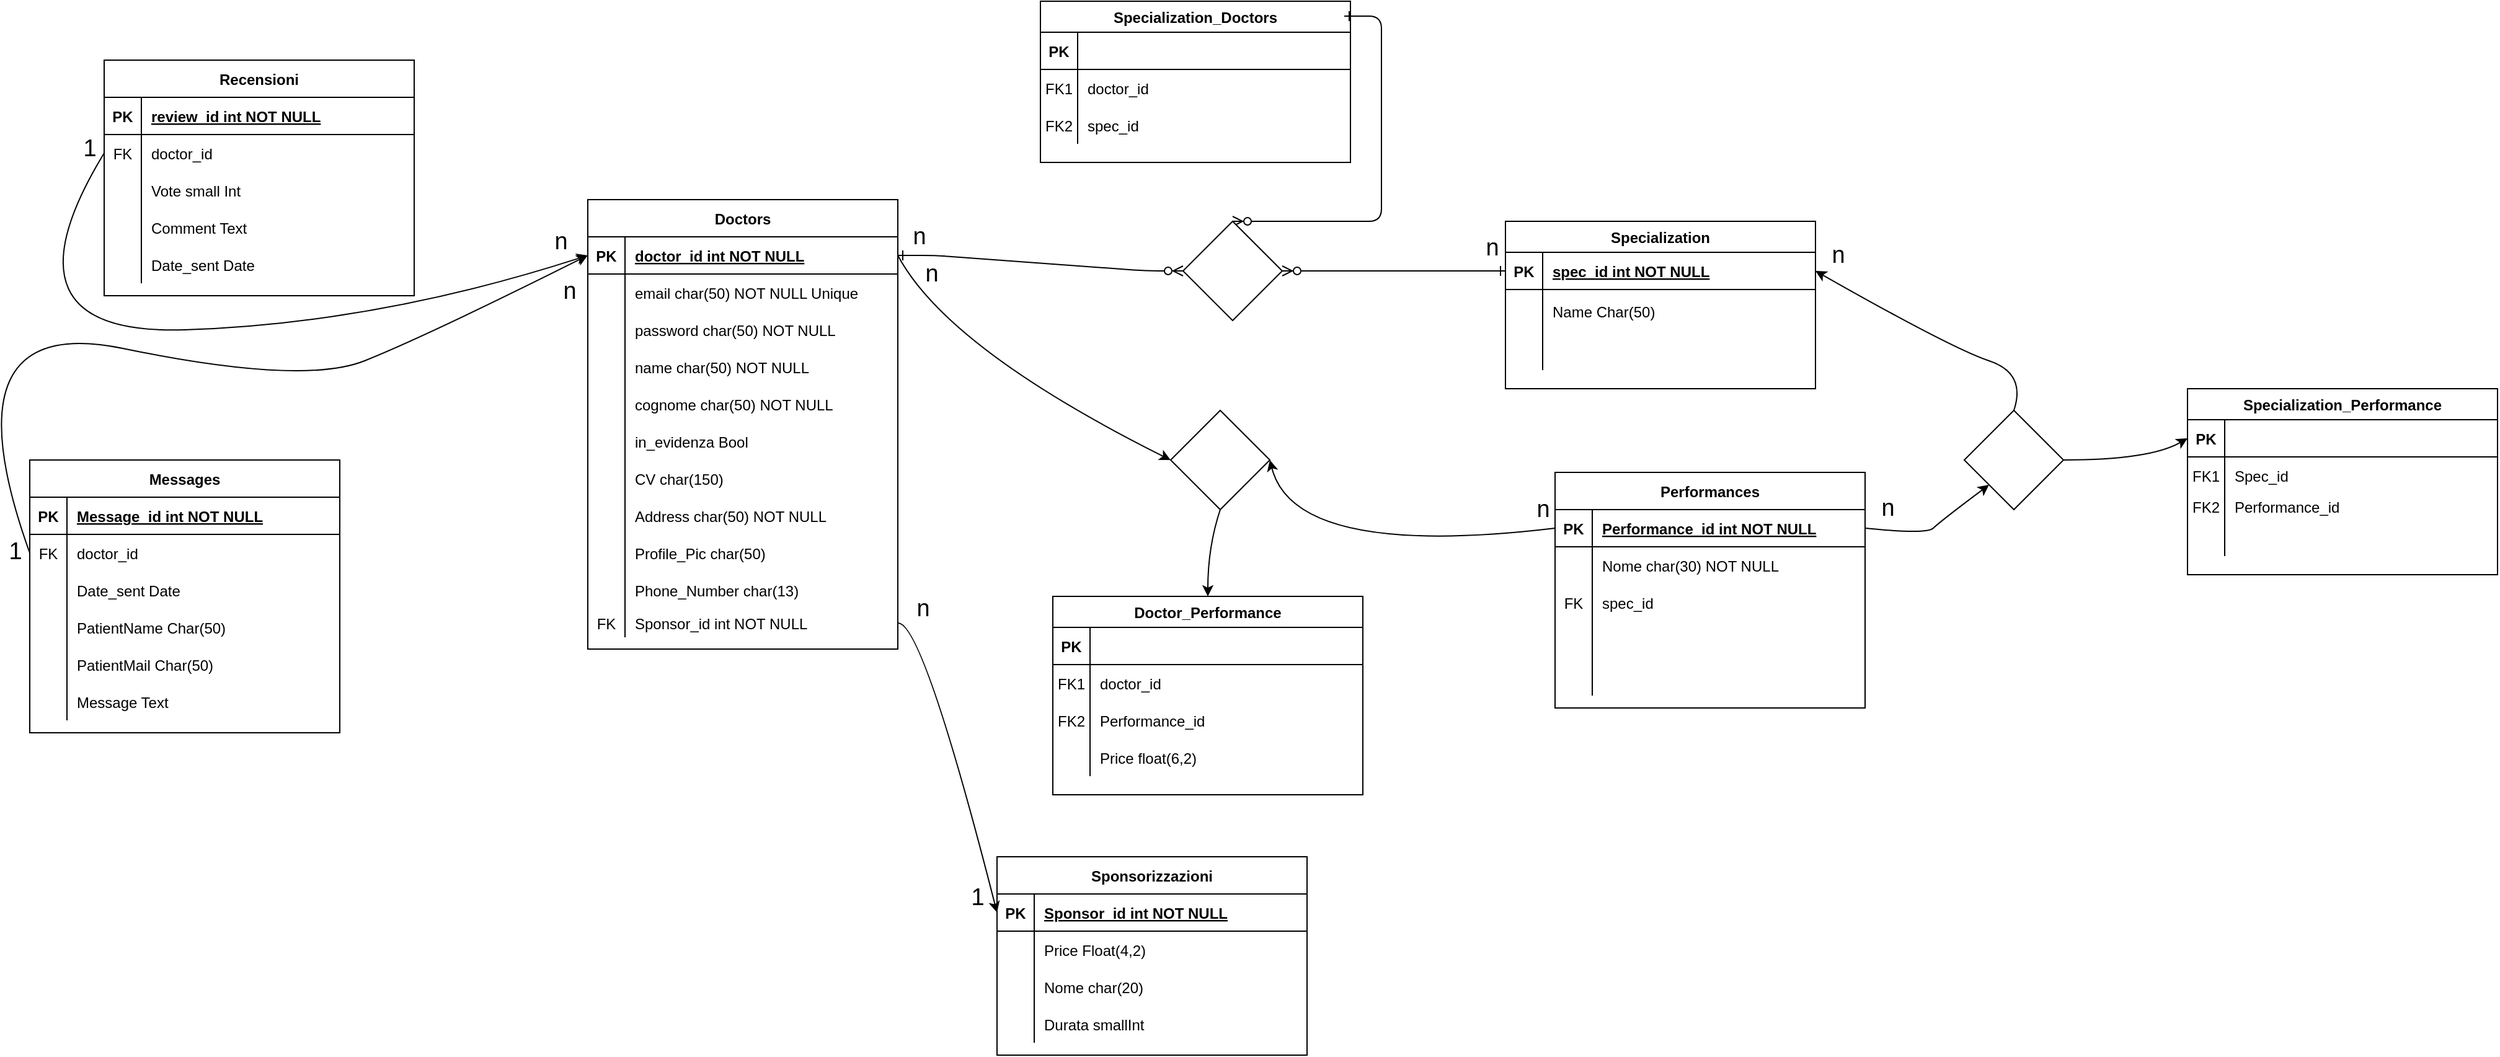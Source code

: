 <mxfile version="24.2.5" type="github">
  <diagram id="R2lEEEUBdFMjLlhIrx00" name="Page-1">
    <mxGraphModel dx="2097" dy="642" grid="1" gridSize="10" guides="1" tooltips="1" connect="1" arrows="1" fold="1" page="1" pageScale="1" pageWidth="850" pageHeight="1100" math="0" shadow="0" extFonts="Permanent Marker^https://fonts.googleapis.com/css?family=Permanent+Marker">
      <root>
        <mxCell id="0" />
        <mxCell id="1" parent="0" />
        <mxCell id="C-vyLk0tnHw3VtMMgP7b-1" value="" style="edgeStyle=entityRelationEdgeStyle;endArrow=ERzeroToMany;startArrow=ERone;endFill=1;startFill=0;entryX=0;entryY=0.5;entryDx=0;entryDy=0;" parent="1" source="C-vyLk0tnHw3VtMMgP7b-24" target="udGTzRTCAdAeL52qbq_p-19" edge="1">
          <mxGeometry width="100" height="100" relative="1" as="geometry">
            <mxPoint x="340" y="720" as="sourcePoint" />
            <mxPoint x="440" y="620" as="targetPoint" />
          </mxGeometry>
        </mxCell>
        <mxCell id="udGTzRTCAdAeL52qbq_p-124" value="n" style="edgeLabel;html=1;align=center;verticalAlign=middle;resizable=0;points=[];fontSize=19;" parent="C-vyLk0tnHw3VtMMgP7b-1" vertex="1" connectable="0">
          <mxGeometry x="-0.855" y="8" relative="1" as="geometry">
            <mxPoint y="-7" as="offset" />
          </mxGeometry>
        </mxCell>
        <mxCell id="C-vyLk0tnHw3VtMMgP7b-2" value="Specialization" style="shape=table;startSize=25;container=1;collapsible=1;childLayout=tableLayout;fixedRows=1;rowLines=0;fontStyle=1;align=center;resizeLast=1;" parent="1" vertex="1">
          <mxGeometry x="800" y="217.5" width="250" height="135" as="geometry" />
        </mxCell>
        <mxCell id="C-vyLk0tnHw3VtMMgP7b-3" value="" style="shape=partialRectangle;collapsible=0;dropTarget=0;pointerEvents=0;fillColor=none;points=[[0,0.5],[1,0.5]];portConstraint=eastwest;top=0;left=0;right=0;bottom=1;" parent="C-vyLk0tnHw3VtMMgP7b-2" vertex="1">
          <mxGeometry y="25" width="250" height="30" as="geometry" />
        </mxCell>
        <mxCell id="C-vyLk0tnHw3VtMMgP7b-4" value="PK" style="shape=partialRectangle;overflow=hidden;connectable=0;fillColor=none;top=0;left=0;bottom=0;right=0;fontStyle=1;" parent="C-vyLk0tnHw3VtMMgP7b-3" vertex="1">
          <mxGeometry width="30" height="30" as="geometry">
            <mxRectangle width="30" height="30" as="alternateBounds" />
          </mxGeometry>
        </mxCell>
        <mxCell id="C-vyLk0tnHw3VtMMgP7b-5" value="spec_id int NOT NULL " style="shape=partialRectangle;overflow=hidden;connectable=0;fillColor=none;top=0;left=0;bottom=0;right=0;align=left;spacingLeft=6;fontStyle=5;" parent="C-vyLk0tnHw3VtMMgP7b-3" vertex="1">
          <mxGeometry x="30" width="220" height="30" as="geometry">
            <mxRectangle width="220" height="30" as="alternateBounds" />
          </mxGeometry>
        </mxCell>
        <mxCell id="C-vyLk0tnHw3VtMMgP7b-6" value="" style="shape=partialRectangle;collapsible=0;dropTarget=0;pointerEvents=0;fillColor=none;points=[[0,0.5],[1,0.5]];portConstraint=eastwest;top=0;left=0;right=0;bottom=0;" parent="C-vyLk0tnHw3VtMMgP7b-2" vertex="1">
          <mxGeometry y="55" width="250" height="35" as="geometry" />
        </mxCell>
        <mxCell id="C-vyLk0tnHw3VtMMgP7b-7" value="" style="shape=partialRectangle;overflow=hidden;connectable=0;fillColor=none;top=0;left=0;bottom=0;right=0;" parent="C-vyLk0tnHw3VtMMgP7b-6" vertex="1">
          <mxGeometry width="30" height="35" as="geometry">
            <mxRectangle width="30" height="35" as="alternateBounds" />
          </mxGeometry>
        </mxCell>
        <mxCell id="C-vyLk0tnHw3VtMMgP7b-8" value="Name Char(50)" style="shape=partialRectangle;overflow=hidden;connectable=0;fillColor=none;top=0;left=0;bottom=0;right=0;align=left;spacingLeft=6;" parent="C-vyLk0tnHw3VtMMgP7b-6" vertex="1">
          <mxGeometry x="30" width="220" height="35" as="geometry">
            <mxRectangle width="220" height="35" as="alternateBounds" />
          </mxGeometry>
        </mxCell>
        <mxCell id="C-vyLk0tnHw3VtMMgP7b-9" value="" style="shape=partialRectangle;collapsible=0;dropTarget=0;pointerEvents=0;fillColor=none;points=[[0,0.5],[1,0.5]];portConstraint=eastwest;top=0;left=0;right=0;bottom=0;" parent="C-vyLk0tnHw3VtMMgP7b-2" vertex="1">
          <mxGeometry y="90" width="250" height="30" as="geometry" />
        </mxCell>
        <mxCell id="C-vyLk0tnHw3VtMMgP7b-10" value="" style="shape=partialRectangle;overflow=hidden;connectable=0;fillColor=none;top=0;left=0;bottom=0;right=0;" parent="C-vyLk0tnHw3VtMMgP7b-9" vertex="1">
          <mxGeometry width="30" height="30" as="geometry">
            <mxRectangle width="30" height="30" as="alternateBounds" />
          </mxGeometry>
        </mxCell>
        <mxCell id="C-vyLk0tnHw3VtMMgP7b-11" value="" style="shape=partialRectangle;overflow=hidden;connectable=0;fillColor=none;top=0;left=0;bottom=0;right=0;align=left;spacingLeft=6;" parent="C-vyLk0tnHw3VtMMgP7b-9" vertex="1">
          <mxGeometry x="30" width="220" height="30" as="geometry">
            <mxRectangle width="220" height="30" as="alternateBounds" />
          </mxGeometry>
        </mxCell>
        <mxCell id="C-vyLk0tnHw3VtMMgP7b-23" value="Doctors" style="shape=table;startSize=30;container=1;collapsible=1;childLayout=tableLayout;fixedRows=1;rowLines=0;fontStyle=1;align=center;resizeLast=1;" parent="1" vertex="1">
          <mxGeometry x="60" y="200" width="250" height="362.5" as="geometry" />
        </mxCell>
        <mxCell id="C-vyLk0tnHw3VtMMgP7b-24" value="" style="shape=partialRectangle;collapsible=0;dropTarget=0;pointerEvents=0;fillColor=none;points=[[0,0.5],[1,0.5]];portConstraint=eastwest;top=0;left=0;right=0;bottom=1;" parent="C-vyLk0tnHw3VtMMgP7b-23" vertex="1">
          <mxGeometry y="30" width="250" height="30" as="geometry" />
        </mxCell>
        <mxCell id="C-vyLk0tnHw3VtMMgP7b-25" value="PK" style="shape=partialRectangle;overflow=hidden;connectable=0;fillColor=none;top=0;left=0;bottom=0;right=0;fontStyle=1;" parent="C-vyLk0tnHw3VtMMgP7b-24" vertex="1">
          <mxGeometry width="30" height="30" as="geometry">
            <mxRectangle width="30" height="30" as="alternateBounds" />
          </mxGeometry>
        </mxCell>
        <mxCell id="C-vyLk0tnHw3VtMMgP7b-26" value="doctor_id int NOT NULL " style="shape=partialRectangle;overflow=hidden;connectable=0;fillColor=none;top=0;left=0;bottom=0;right=0;align=left;spacingLeft=6;fontStyle=5;" parent="C-vyLk0tnHw3VtMMgP7b-24" vertex="1">
          <mxGeometry x="30" width="220" height="30" as="geometry">
            <mxRectangle width="220" height="30" as="alternateBounds" />
          </mxGeometry>
        </mxCell>
        <mxCell id="C-vyLk0tnHw3VtMMgP7b-27" value="" style="shape=partialRectangle;collapsible=0;dropTarget=0;pointerEvents=0;fillColor=none;points=[[0,0.5],[1,0.5]];portConstraint=eastwest;top=0;left=0;right=0;bottom=0;" parent="C-vyLk0tnHw3VtMMgP7b-23" vertex="1">
          <mxGeometry y="60" width="250" height="30" as="geometry" />
        </mxCell>
        <mxCell id="C-vyLk0tnHw3VtMMgP7b-28" value="" style="shape=partialRectangle;overflow=hidden;connectable=0;fillColor=none;top=0;left=0;bottom=0;right=0;" parent="C-vyLk0tnHw3VtMMgP7b-27" vertex="1">
          <mxGeometry width="30" height="30" as="geometry">
            <mxRectangle width="30" height="30" as="alternateBounds" />
          </mxGeometry>
        </mxCell>
        <mxCell id="C-vyLk0tnHw3VtMMgP7b-29" value="email char(50) NOT NULL Unique" style="shape=partialRectangle;overflow=hidden;connectable=0;fillColor=none;top=0;left=0;bottom=0;right=0;align=left;spacingLeft=6;" parent="C-vyLk0tnHw3VtMMgP7b-27" vertex="1">
          <mxGeometry x="30" width="220" height="30" as="geometry">
            <mxRectangle width="220" height="30" as="alternateBounds" />
          </mxGeometry>
        </mxCell>
        <mxCell id="udGTzRTCAdAeL52qbq_p-74" value="" style="shape=partialRectangle;collapsible=0;dropTarget=0;pointerEvents=0;fillColor=none;points=[[0,0.5],[1,0.5]];portConstraint=eastwest;top=0;left=0;right=0;bottom=0;" parent="C-vyLk0tnHw3VtMMgP7b-23" vertex="1">
          <mxGeometry y="90" width="250" height="30" as="geometry" />
        </mxCell>
        <mxCell id="udGTzRTCAdAeL52qbq_p-75" value="" style="shape=partialRectangle;overflow=hidden;connectable=0;fillColor=none;top=0;left=0;bottom=0;right=0;" parent="udGTzRTCAdAeL52qbq_p-74" vertex="1">
          <mxGeometry width="30" height="30" as="geometry">
            <mxRectangle width="30" height="30" as="alternateBounds" />
          </mxGeometry>
        </mxCell>
        <mxCell id="udGTzRTCAdAeL52qbq_p-76" value="password char(50) NOT NULL" style="shape=partialRectangle;overflow=hidden;connectable=0;fillColor=none;top=0;left=0;bottom=0;right=0;align=left;spacingLeft=6;" parent="udGTzRTCAdAeL52qbq_p-74" vertex="1">
          <mxGeometry x="30" width="220" height="30" as="geometry">
            <mxRectangle width="220" height="30" as="alternateBounds" />
          </mxGeometry>
        </mxCell>
        <mxCell id="udGTzRTCAdAeL52qbq_p-71" value="" style="shape=partialRectangle;collapsible=0;dropTarget=0;pointerEvents=0;fillColor=none;points=[[0,0.5],[1,0.5]];portConstraint=eastwest;top=0;left=0;right=0;bottom=0;" parent="C-vyLk0tnHw3VtMMgP7b-23" vertex="1">
          <mxGeometry y="120" width="250" height="30" as="geometry" />
        </mxCell>
        <mxCell id="udGTzRTCAdAeL52qbq_p-72" value="" style="shape=partialRectangle;overflow=hidden;connectable=0;fillColor=none;top=0;left=0;bottom=0;right=0;" parent="udGTzRTCAdAeL52qbq_p-71" vertex="1">
          <mxGeometry width="30" height="30" as="geometry">
            <mxRectangle width="30" height="30" as="alternateBounds" />
          </mxGeometry>
        </mxCell>
        <mxCell id="udGTzRTCAdAeL52qbq_p-73" value="name char(50) NOT NULL" style="shape=partialRectangle;overflow=hidden;connectable=0;fillColor=none;top=0;left=0;bottom=0;right=0;align=left;spacingLeft=6;" parent="udGTzRTCAdAeL52qbq_p-71" vertex="1">
          <mxGeometry x="30" width="220" height="30" as="geometry">
            <mxRectangle width="220" height="30" as="alternateBounds" />
          </mxGeometry>
        </mxCell>
        <mxCell id="udGTzRTCAdAeL52qbq_p-77" value="" style="shape=partialRectangle;collapsible=0;dropTarget=0;pointerEvents=0;fillColor=none;points=[[0,0.5],[1,0.5]];portConstraint=eastwest;top=0;left=0;right=0;bottom=0;" parent="C-vyLk0tnHw3VtMMgP7b-23" vertex="1">
          <mxGeometry y="150" width="250" height="30" as="geometry" />
        </mxCell>
        <mxCell id="udGTzRTCAdAeL52qbq_p-78" value="" style="shape=partialRectangle;overflow=hidden;connectable=0;fillColor=none;top=0;left=0;bottom=0;right=0;" parent="udGTzRTCAdAeL52qbq_p-77" vertex="1">
          <mxGeometry width="30" height="30" as="geometry">
            <mxRectangle width="30" height="30" as="alternateBounds" />
          </mxGeometry>
        </mxCell>
        <mxCell id="udGTzRTCAdAeL52qbq_p-79" value="cognome char(50) NOT NULL" style="shape=partialRectangle;overflow=hidden;connectable=0;fillColor=none;top=0;left=0;bottom=0;right=0;align=left;spacingLeft=6;" parent="udGTzRTCAdAeL52qbq_p-77" vertex="1">
          <mxGeometry x="30" width="220" height="30" as="geometry">
            <mxRectangle width="220" height="30" as="alternateBounds" />
          </mxGeometry>
        </mxCell>
        <mxCell id="udGTzRTCAdAeL52qbq_p-22" value="" style="shape=partialRectangle;collapsible=0;dropTarget=0;pointerEvents=0;fillColor=none;points=[[0,0.5],[1,0.5]];portConstraint=eastwest;top=0;left=0;right=0;bottom=0;" parent="C-vyLk0tnHw3VtMMgP7b-23" vertex="1">
          <mxGeometry y="180" width="250" height="30" as="geometry" />
        </mxCell>
        <mxCell id="udGTzRTCAdAeL52qbq_p-23" value="" style="shape=partialRectangle;overflow=hidden;connectable=0;fillColor=none;top=0;left=0;bottom=0;right=0;" parent="udGTzRTCAdAeL52qbq_p-22" vertex="1">
          <mxGeometry width="30" height="30" as="geometry">
            <mxRectangle width="30" height="30" as="alternateBounds" />
          </mxGeometry>
        </mxCell>
        <mxCell id="udGTzRTCAdAeL52qbq_p-24" value="in_evidenza Bool " style="shape=partialRectangle;overflow=hidden;connectable=0;fillColor=none;top=0;left=0;bottom=0;right=0;align=left;spacingLeft=6;" parent="udGTzRTCAdAeL52qbq_p-22" vertex="1">
          <mxGeometry x="30" width="220" height="30" as="geometry">
            <mxRectangle width="220" height="30" as="alternateBounds" />
          </mxGeometry>
        </mxCell>
        <mxCell id="udGTzRTCAdAeL52qbq_p-37" value="" style="shape=partialRectangle;collapsible=0;dropTarget=0;pointerEvents=0;fillColor=none;points=[[0,0.5],[1,0.5]];portConstraint=eastwest;top=0;left=0;right=0;bottom=0;" parent="C-vyLk0tnHw3VtMMgP7b-23" vertex="1">
          <mxGeometry y="210" width="250" height="30" as="geometry" />
        </mxCell>
        <mxCell id="udGTzRTCAdAeL52qbq_p-38" value="" style="shape=partialRectangle;overflow=hidden;connectable=0;fillColor=none;top=0;left=0;bottom=0;right=0;" parent="udGTzRTCAdAeL52qbq_p-37" vertex="1">
          <mxGeometry width="30" height="30" as="geometry">
            <mxRectangle width="30" height="30" as="alternateBounds" />
          </mxGeometry>
        </mxCell>
        <mxCell id="udGTzRTCAdAeL52qbq_p-39" value="CV char(150)" style="shape=partialRectangle;overflow=hidden;connectable=0;fillColor=none;top=0;left=0;bottom=0;right=0;align=left;spacingLeft=6;" parent="udGTzRTCAdAeL52qbq_p-37" vertex="1">
          <mxGeometry x="30" width="220" height="30" as="geometry">
            <mxRectangle width="220" height="30" as="alternateBounds" />
          </mxGeometry>
        </mxCell>
        <mxCell id="udGTzRTCAdAeL52qbq_p-40" value="" style="shape=partialRectangle;collapsible=0;dropTarget=0;pointerEvents=0;fillColor=none;points=[[0,0.5],[1,0.5]];portConstraint=eastwest;top=0;left=0;right=0;bottom=0;" parent="C-vyLk0tnHw3VtMMgP7b-23" vertex="1">
          <mxGeometry y="240" width="250" height="30" as="geometry" />
        </mxCell>
        <mxCell id="udGTzRTCAdAeL52qbq_p-41" value="" style="shape=partialRectangle;overflow=hidden;connectable=0;fillColor=none;top=0;left=0;bottom=0;right=0;" parent="udGTzRTCAdAeL52qbq_p-40" vertex="1">
          <mxGeometry width="30" height="30" as="geometry">
            <mxRectangle width="30" height="30" as="alternateBounds" />
          </mxGeometry>
        </mxCell>
        <mxCell id="udGTzRTCAdAeL52qbq_p-42" value="Address char(50) NOT NULL" style="shape=partialRectangle;overflow=hidden;connectable=0;fillColor=none;top=0;left=0;bottom=0;right=0;align=left;spacingLeft=6;" parent="udGTzRTCAdAeL52qbq_p-40" vertex="1">
          <mxGeometry x="30" width="220" height="30" as="geometry">
            <mxRectangle width="220" height="30" as="alternateBounds" />
          </mxGeometry>
        </mxCell>
        <mxCell id="udGTzRTCAdAeL52qbq_p-80" value="" style="shape=partialRectangle;collapsible=0;dropTarget=0;pointerEvents=0;fillColor=none;points=[[0,0.5],[1,0.5]];portConstraint=eastwest;top=0;left=0;right=0;bottom=0;" parent="C-vyLk0tnHw3VtMMgP7b-23" vertex="1">
          <mxGeometry y="270" width="250" height="30" as="geometry" />
        </mxCell>
        <mxCell id="udGTzRTCAdAeL52qbq_p-81" value="" style="shape=partialRectangle;overflow=hidden;connectable=0;fillColor=none;top=0;left=0;bottom=0;right=0;" parent="udGTzRTCAdAeL52qbq_p-80" vertex="1">
          <mxGeometry width="30" height="30" as="geometry">
            <mxRectangle width="30" height="30" as="alternateBounds" />
          </mxGeometry>
        </mxCell>
        <mxCell id="udGTzRTCAdAeL52qbq_p-82" value="Profile_Pic char(50)" style="shape=partialRectangle;overflow=hidden;connectable=0;fillColor=none;top=0;left=0;bottom=0;right=0;align=left;spacingLeft=6;" parent="udGTzRTCAdAeL52qbq_p-80" vertex="1">
          <mxGeometry x="30" width="220" height="30" as="geometry">
            <mxRectangle width="220" height="30" as="alternateBounds" />
          </mxGeometry>
        </mxCell>
        <mxCell id="udGTzRTCAdAeL52qbq_p-43" value="" style="shape=partialRectangle;collapsible=0;dropTarget=0;pointerEvents=0;fillColor=none;points=[[0,0.5],[1,0.5]];portConstraint=eastwest;top=0;left=0;right=0;bottom=0;" parent="C-vyLk0tnHw3VtMMgP7b-23" vertex="1">
          <mxGeometry y="300" width="250" height="30" as="geometry" />
        </mxCell>
        <mxCell id="udGTzRTCAdAeL52qbq_p-44" value="" style="shape=partialRectangle;overflow=hidden;connectable=0;fillColor=none;top=0;left=0;bottom=0;right=0;" parent="udGTzRTCAdAeL52qbq_p-43" vertex="1">
          <mxGeometry width="30" height="30" as="geometry">
            <mxRectangle width="30" height="30" as="alternateBounds" />
          </mxGeometry>
        </mxCell>
        <mxCell id="udGTzRTCAdAeL52qbq_p-45" value="Phone_Number char(13)" style="shape=partialRectangle;overflow=hidden;connectable=0;fillColor=none;top=0;left=0;bottom=0;right=0;align=left;spacingLeft=6;" parent="udGTzRTCAdAeL52qbq_p-43" vertex="1">
          <mxGeometry x="30" width="220" height="30" as="geometry">
            <mxRectangle width="220" height="30" as="alternateBounds" />
          </mxGeometry>
        </mxCell>
        <mxCell id="udGTzRTCAdAeL52qbq_p-56" value="" style="shape=partialRectangle;collapsible=0;dropTarget=0;pointerEvents=0;fillColor=none;points=[[0,0.5],[1,0.5]];portConstraint=eastwest;top=0;left=0;right=0;bottom=0;" parent="C-vyLk0tnHw3VtMMgP7b-23" vertex="1">
          <mxGeometry y="330" width="250" height="23" as="geometry" />
        </mxCell>
        <mxCell id="udGTzRTCAdAeL52qbq_p-57" value="FK" style="shape=partialRectangle;overflow=hidden;connectable=0;fillColor=none;top=0;left=0;bottom=0;right=0;" parent="udGTzRTCAdAeL52qbq_p-56" vertex="1">
          <mxGeometry width="30" height="23" as="geometry">
            <mxRectangle width="30" height="23" as="alternateBounds" />
          </mxGeometry>
        </mxCell>
        <mxCell id="udGTzRTCAdAeL52qbq_p-58" value="Sponsor_id int NOT NULL" style="shape=partialRectangle;overflow=hidden;connectable=0;fillColor=none;top=0;left=0;bottom=0;right=0;align=left;spacingLeft=6;" parent="udGTzRTCAdAeL52qbq_p-56" vertex="1">
          <mxGeometry x="30" width="220" height="23" as="geometry">
            <mxRectangle width="220" height="23" as="alternateBounds" />
          </mxGeometry>
        </mxCell>
        <mxCell id="udGTzRTCAdAeL52qbq_p-2" value="Specialization_Doctors" style="shape=table;startSize=25;container=1;collapsible=1;childLayout=tableLayout;fixedRows=1;rowLines=0;fontStyle=1;align=center;resizeLast=1;" parent="1" vertex="1">
          <mxGeometry x="425" y="40" width="250" height="130" as="geometry" />
        </mxCell>
        <mxCell id="udGTzRTCAdAeL52qbq_p-3" value="" style="shape=partialRectangle;collapsible=0;dropTarget=0;pointerEvents=0;fillColor=none;points=[[0,0.5],[1,0.5]];portConstraint=eastwest;top=0;left=0;right=0;bottom=1;" parent="udGTzRTCAdAeL52qbq_p-2" vertex="1">
          <mxGeometry y="25" width="250" height="30" as="geometry" />
        </mxCell>
        <mxCell id="udGTzRTCAdAeL52qbq_p-4" value="PK" style="shape=partialRectangle;overflow=hidden;connectable=0;fillColor=none;top=0;left=0;bottom=0;right=0;fontStyle=1;" parent="udGTzRTCAdAeL52qbq_p-3" vertex="1">
          <mxGeometry width="30" height="30" as="geometry">
            <mxRectangle width="30" height="30" as="alternateBounds" />
          </mxGeometry>
        </mxCell>
        <mxCell id="udGTzRTCAdAeL52qbq_p-5" value="" style="shape=partialRectangle;overflow=hidden;connectable=0;fillColor=none;top=0;left=0;bottom=0;right=0;align=left;spacingLeft=6;fontStyle=5;" parent="udGTzRTCAdAeL52qbq_p-3" vertex="1">
          <mxGeometry x="30" width="220" height="30" as="geometry">
            <mxRectangle width="220" height="30" as="alternateBounds" />
          </mxGeometry>
        </mxCell>
        <mxCell id="udGTzRTCAdAeL52qbq_p-6" value="" style="shape=partialRectangle;collapsible=0;dropTarget=0;pointerEvents=0;fillColor=none;points=[[0,0.5],[1,0.5]];portConstraint=eastwest;top=0;left=0;right=0;bottom=0;" parent="udGTzRTCAdAeL52qbq_p-2" vertex="1">
          <mxGeometry y="55" width="250" height="30" as="geometry" />
        </mxCell>
        <mxCell id="udGTzRTCAdAeL52qbq_p-7" value="FK1" style="shape=partialRectangle;overflow=hidden;connectable=0;fillColor=none;top=0;left=0;bottom=0;right=0;" parent="udGTzRTCAdAeL52qbq_p-6" vertex="1">
          <mxGeometry width="30" height="30" as="geometry">
            <mxRectangle width="30" height="30" as="alternateBounds" />
          </mxGeometry>
        </mxCell>
        <mxCell id="udGTzRTCAdAeL52qbq_p-8" value="doctor_id" style="shape=partialRectangle;overflow=hidden;connectable=0;fillColor=none;top=0;left=0;bottom=0;right=0;align=left;spacingLeft=6;" parent="udGTzRTCAdAeL52qbq_p-6" vertex="1">
          <mxGeometry x="30" width="220" height="30" as="geometry">
            <mxRectangle width="220" height="30" as="alternateBounds" />
          </mxGeometry>
        </mxCell>
        <mxCell id="udGTzRTCAdAeL52qbq_p-9" value="" style="shape=partialRectangle;collapsible=0;dropTarget=0;pointerEvents=0;fillColor=none;points=[[0,0.5],[1,0.5]];portConstraint=eastwest;top=0;left=0;right=0;bottom=0;" parent="udGTzRTCAdAeL52qbq_p-2" vertex="1">
          <mxGeometry y="85" width="250" height="30" as="geometry" />
        </mxCell>
        <mxCell id="udGTzRTCAdAeL52qbq_p-10" value="FK2" style="shape=partialRectangle;overflow=hidden;connectable=0;fillColor=none;top=0;left=0;bottom=0;right=0;" parent="udGTzRTCAdAeL52qbq_p-9" vertex="1">
          <mxGeometry width="30" height="30" as="geometry">
            <mxRectangle width="30" height="30" as="alternateBounds" />
          </mxGeometry>
        </mxCell>
        <mxCell id="udGTzRTCAdAeL52qbq_p-11" value="spec_id" style="shape=partialRectangle;overflow=hidden;connectable=0;fillColor=none;top=0;left=0;bottom=0;right=0;align=left;spacingLeft=6;" parent="udGTzRTCAdAeL52qbq_p-9" vertex="1">
          <mxGeometry x="30" width="220" height="30" as="geometry">
            <mxRectangle width="220" height="30" as="alternateBounds" />
          </mxGeometry>
        </mxCell>
        <mxCell id="udGTzRTCAdAeL52qbq_p-18" value="" style="edgeStyle=entityRelationEdgeStyle;endArrow=ERzeroToMany;startArrow=ERone;endFill=1;startFill=0;entryX=1;entryY=0.5;entryDx=0;entryDy=0;exitX=0;exitY=0.5;exitDx=0;exitDy=0;" parent="1" source="C-vyLk0tnHw3VtMMgP7b-3" target="udGTzRTCAdAeL52qbq_p-19" edge="1">
          <mxGeometry width="100" height="100" relative="1" as="geometry">
            <mxPoint x="730" y="303" as="sourcePoint" />
            <mxPoint x="920" y="170" as="targetPoint" />
          </mxGeometry>
        </mxCell>
        <mxCell id="udGTzRTCAdAeL52qbq_p-20" value="" style="edgeStyle=entityRelationEdgeStyle;endArrow=ERzeroToMany;startArrow=ERone;endFill=1;startFill=0;entryX=0.5;entryY=0;entryDx=0;entryDy=0;" parent="1" target="udGTzRTCAdAeL52qbq_p-19" edge="1">
          <mxGeometry width="100" height="100" relative="1" as="geometry">
            <mxPoint x="670" y="52" as="sourcePoint" />
            <mxPoint x="650" y="217.5" as="targetPoint" />
            <Array as="points">
              <mxPoint x="730" y="119.99" />
              <mxPoint x="720" y="100" />
              <mxPoint x="430" y="139.99" />
            </Array>
          </mxGeometry>
        </mxCell>
        <mxCell id="udGTzRTCAdAeL52qbq_p-19" value="" style="rhombus;whiteSpace=wrap;html=1;" parent="1" vertex="1">
          <mxGeometry x="540" y="217.5" width="80" height="80" as="geometry" />
        </mxCell>
        <mxCell id="udGTzRTCAdAeL52qbq_p-25" value="Recensioni" style="shape=table;startSize=30;container=1;collapsible=1;childLayout=tableLayout;fixedRows=1;rowLines=0;fontStyle=1;align=center;resizeLast=1;" parent="1" vertex="1">
          <mxGeometry x="-330" y="87.5" width="250" height="190" as="geometry" />
        </mxCell>
        <mxCell id="udGTzRTCAdAeL52qbq_p-26" value="" style="shape=partialRectangle;collapsible=0;dropTarget=0;pointerEvents=0;fillColor=none;points=[[0,0.5],[1,0.5]];portConstraint=eastwest;top=0;left=0;right=0;bottom=1;" parent="udGTzRTCAdAeL52qbq_p-25" vertex="1">
          <mxGeometry y="30" width="250" height="30" as="geometry" />
        </mxCell>
        <mxCell id="udGTzRTCAdAeL52qbq_p-27" value="PK" style="shape=partialRectangle;overflow=hidden;connectable=0;fillColor=none;top=0;left=0;bottom=0;right=0;fontStyle=1;" parent="udGTzRTCAdAeL52qbq_p-26" vertex="1">
          <mxGeometry width="30" height="30" as="geometry">
            <mxRectangle width="30" height="30" as="alternateBounds" />
          </mxGeometry>
        </mxCell>
        <mxCell id="udGTzRTCAdAeL52qbq_p-28" value="review_id int NOT NULL " style="shape=partialRectangle;overflow=hidden;connectable=0;fillColor=none;top=0;left=0;bottom=0;right=0;align=left;spacingLeft=6;fontStyle=5;" parent="udGTzRTCAdAeL52qbq_p-26" vertex="1">
          <mxGeometry x="30" width="220" height="30" as="geometry">
            <mxRectangle width="220" height="30" as="alternateBounds" />
          </mxGeometry>
        </mxCell>
        <mxCell id="udGTzRTCAdAeL52qbq_p-29" value="" style="shape=partialRectangle;collapsible=0;dropTarget=0;pointerEvents=0;fillColor=none;points=[[0,0.5],[1,0.5]];portConstraint=eastwest;top=0;left=0;right=0;bottom=0;" parent="udGTzRTCAdAeL52qbq_p-25" vertex="1">
          <mxGeometry y="60" width="250" height="30" as="geometry" />
        </mxCell>
        <mxCell id="udGTzRTCAdAeL52qbq_p-30" value="FK" style="shape=partialRectangle;overflow=hidden;connectable=0;fillColor=none;top=0;left=0;bottom=0;right=0;" parent="udGTzRTCAdAeL52qbq_p-29" vertex="1">
          <mxGeometry width="30" height="30" as="geometry">
            <mxRectangle width="30" height="30" as="alternateBounds" />
          </mxGeometry>
        </mxCell>
        <mxCell id="udGTzRTCAdAeL52qbq_p-31" value="doctor_id" style="shape=partialRectangle;overflow=hidden;connectable=0;fillColor=none;top=0;left=0;bottom=0;right=0;align=left;spacingLeft=6;" parent="udGTzRTCAdAeL52qbq_p-29" vertex="1">
          <mxGeometry x="30" width="220" height="30" as="geometry">
            <mxRectangle width="220" height="30" as="alternateBounds" />
          </mxGeometry>
        </mxCell>
        <mxCell id="udGTzRTCAdAeL52qbq_p-32" value="" style="shape=partialRectangle;collapsible=0;dropTarget=0;pointerEvents=0;fillColor=none;points=[[0,0.5],[1,0.5]];portConstraint=eastwest;top=0;left=0;right=0;bottom=0;" parent="udGTzRTCAdAeL52qbq_p-25" vertex="1">
          <mxGeometry y="90" width="250" height="30" as="geometry" />
        </mxCell>
        <mxCell id="udGTzRTCAdAeL52qbq_p-33" value="" style="shape=partialRectangle;overflow=hidden;connectable=0;fillColor=none;top=0;left=0;bottom=0;right=0;" parent="udGTzRTCAdAeL52qbq_p-32" vertex="1">
          <mxGeometry width="30" height="30" as="geometry">
            <mxRectangle width="30" height="30" as="alternateBounds" />
          </mxGeometry>
        </mxCell>
        <mxCell id="udGTzRTCAdAeL52qbq_p-34" value="Vote small Int" style="shape=partialRectangle;overflow=hidden;connectable=0;fillColor=none;top=0;left=0;bottom=0;right=0;align=left;spacingLeft=6;" parent="udGTzRTCAdAeL52qbq_p-32" vertex="1">
          <mxGeometry x="30" width="220" height="30" as="geometry">
            <mxRectangle width="220" height="30" as="alternateBounds" />
          </mxGeometry>
        </mxCell>
        <mxCell id="udGTzRTCAdAeL52qbq_p-118" value="" style="shape=partialRectangle;collapsible=0;dropTarget=0;pointerEvents=0;fillColor=none;points=[[0,0.5],[1,0.5]];portConstraint=eastwest;top=0;left=0;right=0;bottom=0;" parent="udGTzRTCAdAeL52qbq_p-25" vertex="1">
          <mxGeometry y="120" width="250" height="30" as="geometry" />
        </mxCell>
        <mxCell id="udGTzRTCAdAeL52qbq_p-119" value="" style="shape=partialRectangle;overflow=hidden;connectable=0;fillColor=none;top=0;left=0;bottom=0;right=0;" parent="udGTzRTCAdAeL52qbq_p-118" vertex="1">
          <mxGeometry width="30" height="30" as="geometry">
            <mxRectangle width="30" height="30" as="alternateBounds" />
          </mxGeometry>
        </mxCell>
        <mxCell id="udGTzRTCAdAeL52qbq_p-120" value="Comment Text" style="shape=partialRectangle;overflow=hidden;connectable=0;fillColor=none;top=0;left=0;bottom=0;right=0;align=left;spacingLeft=6;" parent="udGTzRTCAdAeL52qbq_p-118" vertex="1">
          <mxGeometry x="30" width="220" height="30" as="geometry">
            <mxRectangle width="220" height="30" as="alternateBounds" />
          </mxGeometry>
        </mxCell>
        <mxCell id="udGTzRTCAdAeL52qbq_p-121" value="" style="shape=partialRectangle;collapsible=0;dropTarget=0;pointerEvents=0;fillColor=none;points=[[0,0.5],[1,0.5]];portConstraint=eastwest;top=0;left=0;right=0;bottom=0;" parent="udGTzRTCAdAeL52qbq_p-25" vertex="1">
          <mxGeometry y="150" width="250" height="30" as="geometry" />
        </mxCell>
        <mxCell id="udGTzRTCAdAeL52qbq_p-122" value="" style="shape=partialRectangle;overflow=hidden;connectable=0;fillColor=none;top=0;left=0;bottom=0;right=0;" parent="udGTzRTCAdAeL52qbq_p-121" vertex="1">
          <mxGeometry width="30" height="30" as="geometry">
            <mxRectangle width="30" height="30" as="alternateBounds" />
          </mxGeometry>
        </mxCell>
        <mxCell id="udGTzRTCAdAeL52qbq_p-123" value="Date_sent Date" style="shape=partialRectangle;overflow=hidden;connectable=0;fillColor=none;top=0;left=0;bottom=0;right=0;align=left;spacingLeft=6;" parent="udGTzRTCAdAeL52qbq_p-121" vertex="1">
          <mxGeometry x="30" width="220" height="30" as="geometry">
            <mxRectangle width="220" height="30" as="alternateBounds" />
          </mxGeometry>
        </mxCell>
        <mxCell id="udGTzRTCAdAeL52qbq_p-36" value="" style="curved=1;endArrow=classic;html=1;rounded=0;entryX=0;entryY=0.5;entryDx=0;entryDy=0;exitX=0;exitY=0.5;exitDx=0;exitDy=0;" parent="1" source="udGTzRTCAdAeL52qbq_p-29" target="C-vyLk0tnHw3VtMMgP7b-24" edge="1">
          <mxGeometry width="50" height="50" relative="1" as="geometry">
            <mxPoint y="430" as="sourcePoint" />
            <mxPoint x="-40" y="370" as="targetPoint" />
            <Array as="points">
              <mxPoint x="-420" y="310" />
              <mxPoint x="-110" y="300" />
            </Array>
          </mxGeometry>
        </mxCell>
        <mxCell id="udGTzRTCAdAeL52qbq_p-46" value="Messages" style="shape=table;startSize=30;container=1;collapsible=1;childLayout=tableLayout;fixedRows=1;rowLines=0;fontStyle=1;align=center;resizeLast=1;" parent="1" vertex="1">
          <mxGeometry x="-390" y="410" width="250" height="220" as="geometry" />
        </mxCell>
        <mxCell id="udGTzRTCAdAeL52qbq_p-47" value="" style="shape=partialRectangle;collapsible=0;dropTarget=0;pointerEvents=0;fillColor=none;points=[[0,0.5],[1,0.5]];portConstraint=eastwest;top=0;left=0;right=0;bottom=1;" parent="udGTzRTCAdAeL52qbq_p-46" vertex="1">
          <mxGeometry y="30" width="250" height="30" as="geometry" />
        </mxCell>
        <mxCell id="udGTzRTCAdAeL52qbq_p-48" value="PK" style="shape=partialRectangle;overflow=hidden;connectable=0;fillColor=none;top=0;left=0;bottom=0;right=0;fontStyle=1;" parent="udGTzRTCAdAeL52qbq_p-47" vertex="1">
          <mxGeometry width="30" height="30" as="geometry">
            <mxRectangle width="30" height="30" as="alternateBounds" />
          </mxGeometry>
        </mxCell>
        <mxCell id="udGTzRTCAdAeL52qbq_p-49" value="Message_id int NOT NULL " style="shape=partialRectangle;overflow=hidden;connectable=0;fillColor=none;top=0;left=0;bottom=0;right=0;align=left;spacingLeft=6;fontStyle=5;" parent="udGTzRTCAdAeL52qbq_p-47" vertex="1">
          <mxGeometry x="30" width="220" height="30" as="geometry">
            <mxRectangle width="220" height="30" as="alternateBounds" />
          </mxGeometry>
        </mxCell>
        <mxCell id="udGTzRTCAdAeL52qbq_p-50" value="" style="shape=partialRectangle;collapsible=0;dropTarget=0;pointerEvents=0;fillColor=none;points=[[0,0.5],[1,0.5]];portConstraint=eastwest;top=0;left=0;right=0;bottom=0;" parent="udGTzRTCAdAeL52qbq_p-46" vertex="1">
          <mxGeometry y="60" width="250" height="30" as="geometry" />
        </mxCell>
        <mxCell id="udGTzRTCAdAeL52qbq_p-51" value="FK" style="shape=partialRectangle;overflow=hidden;connectable=0;fillColor=none;top=0;left=0;bottom=0;right=0;" parent="udGTzRTCAdAeL52qbq_p-50" vertex="1">
          <mxGeometry width="30" height="30" as="geometry">
            <mxRectangle width="30" height="30" as="alternateBounds" />
          </mxGeometry>
        </mxCell>
        <mxCell id="udGTzRTCAdAeL52qbq_p-52" value="doctor_id" style="shape=partialRectangle;overflow=hidden;connectable=0;fillColor=none;top=0;left=0;bottom=0;right=0;align=left;spacingLeft=6;" parent="udGTzRTCAdAeL52qbq_p-50" vertex="1">
          <mxGeometry x="30" width="220" height="30" as="geometry">
            <mxRectangle width="220" height="30" as="alternateBounds" />
          </mxGeometry>
        </mxCell>
        <mxCell id="udGTzRTCAdAeL52qbq_p-53" value="" style="shape=partialRectangle;collapsible=0;dropTarget=0;pointerEvents=0;fillColor=none;points=[[0,0.5],[1,0.5]];portConstraint=eastwest;top=0;left=0;right=0;bottom=0;" parent="udGTzRTCAdAeL52qbq_p-46" vertex="1">
          <mxGeometry y="90" width="250" height="30" as="geometry" />
        </mxCell>
        <mxCell id="udGTzRTCAdAeL52qbq_p-54" value="" style="shape=partialRectangle;overflow=hidden;connectable=0;fillColor=none;top=0;left=0;bottom=0;right=0;" parent="udGTzRTCAdAeL52qbq_p-53" vertex="1">
          <mxGeometry width="30" height="30" as="geometry">
            <mxRectangle width="30" height="30" as="alternateBounds" />
          </mxGeometry>
        </mxCell>
        <mxCell id="udGTzRTCAdAeL52qbq_p-55" value="Date_sent Date" style="shape=partialRectangle;overflow=hidden;connectable=0;fillColor=none;top=0;left=0;bottom=0;right=0;align=left;spacingLeft=6;" parent="udGTzRTCAdAeL52qbq_p-53" vertex="1">
          <mxGeometry x="30" width="220" height="30" as="geometry">
            <mxRectangle width="220" height="30" as="alternateBounds" />
          </mxGeometry>
        </mxCell>
        <mxCell id="udGTzRTCAdAeL52qbq_p-135" value="" style="shape=partialRectangle;collapsible=0;dropTarget=0;pointerEvents=0;fillColor=none;points=[[0,0.5],[1,0.5]];portConstraint=eastwest;top=0;left=0;right=0;bottom=0;" parent="udGTzRTCAdAeL52qbq_p-46" vertex="1">
          <mxGeometry y="120" width="250" height="30" as="geometry" />
        </mxCell>
        <mxCell id="udGTzRTCAdAeL52qbq_p-136" value="" style="shape=partialRectangle;overflow=hidden;connectable=0;fillColor=none;top=0;left=0;bottom=0;right=0;" parent="udGTzRTCAdAeL52qbq_p-135" vertex="1">
          <mxGeometry width="30" height="30" as="geometry">
            <mxRectangle width="30" height="30" as="alternateBounds" />
          </mxGeometry>
        </mxCell>
        <mxCell id="udGTzRTCAdAeL52qbq_p-137" value="PatientName Char(50)" style="shape=partialRectangle;overflow=hidden;connectable=0;fillColor=none;top=0;left=0;bottom=0;right=0;align=left;spacingLeft=6;" parent="udGTzRTCAdAeL52qbq_p-135" vertex="1">
          <mxGeometry x="30" width="220" height="30" as="geometry">
            <mxRectangle width="220" height="30" as="alternateBounds" />
          </mxGeometry>
        </mxCell>
        <mxCell id="udGTzRTCAdAeL52qbq_p-138" value="" style="shape=partialRectangle;collapsible=0;dropTarget=0;pointerEvents=0;fillColor=none;points=[[0,0.5],[1,0.5]];portConstraint=eastwest;top=0;left=0;right=0;bottom=0;" parent="udGTzRTCAdAeL52qbq_p-46" vertex="1">
          <mxGeometry y="150" width="250" height="30" as="geometry" />
        </mxCell>
        <mxCell id="udGTzRTCAdAeL52qbq_p-139" value="" style="shape=partialRectangle;overflow=hidden;connectable=0;fillColor=none;top=0;left=0;bottom=0;right=0;" parent="udGTzRTCAdAeL52qbq_p-138" vertex="1">
          <mxGeometry width="30" height="30" as="geometry">
            <mxRectangle width="30" height="30" as="alternateBounds" />
          </mxGeometry>
        </mxCell>
        <mxCell id="udGTzRTCAdAeL52qbq_p-140" value="PatientMail Char(50)" style="shape=partialRectangle;overflow=hidden;connectable=0;fillColor=none;top=0;left=0;bottom=0;right=0;align=left;spacingLeft=6;" parent="udGTzRTCAdAeL52qbq_p-138" vertex="1">
          <mxGeometry x="30" width="220" height="30" as="geometry">
            <mxRectangle width="220" height="30" as="alternateBounds" />
          </mxGeometry>
        </mxCell>
        <mxCell id="udGTzRTCAdAeL52qbq_p-141" value="" style="shape=partialRectangle;collapsible=0;dropTarget=0;pointerEvents=0;fillColor=none;points=[[0,0.5],[1,0.5]];portConstraint=eastwest;top=0;left=0;right=0;bottom=0;" parent="udGTzRTCAdAeL52qbq_p-46" vertex="1">
          <mxGeometry y="180" width="250" height="30" as="geometry" />
        </mxCell>
        <mxCell id="udGTzRTCAdAeL52qbq_p-142" value="" style="shape=partialRectangle;overflow=hidden;connectable=0;fillColor=none;top=0;left=0;bottom=0;right=0;" parent="udGTzRTCAdAeL52qbq_p-141" vertex="1">
          <mxGeometry width="30" height="30" as="geometry">
            <mxRectangle width="30" height="30" as="alternateBounds" />
          </mxGeometry>
        </mxCell>
        <mxCell id="udGTzRTCAdAeL52qbq_p-143" value="Message Text" style="shape=partialRectangle;overflow=hidden;connectable=0;fillColor=none;top=0;left=0;bottom=0;right=0;align=left;spacingLeft=6;" parent="udGTzRTCAdAeL52qbq_p-141" vertex="1">
          <mxGeometry x="30" width="220" height="30" as="geometry">
            <mxRectangle width="220" height="30" as="alternateBounds" />
          </mxGeometry>
        </mxCell>
        <mxCell id="udGTzRTCAdAeL52qbq_p-59" value="" style="curved=1;endArrow=classic;html=1;rounded=0;entryX=0;entryY=0.5;entryDx=0;entryDy=0;exitX=0;exitY=0.5;exitDx=0;exitDy=0;" parent="1" source="udGTzRTCAdAeL52qbq_p-50" target="C-vyLk0tnHw3VtMMgP7b-24" edge="1">
          <mxGeometry width="50" height="50" relative="1" as="geometry">
            <mxPoint x="420" y="822" as="sourcePoint" />
            <mxPoint x="440" y="370" as="targetPoint" />
            <Array as="points">
              <mxPoint x="-460" y="290" />
              <mxPoint x="-170" y="350" />
              <mxPoint x="-70" y="310" />
            </Array>
          </mxGeometry>
        </mxCell>
        <mxCell id="udGTzRTCAdAeL52qbq_p-60" value="Sponsorizzazioni" style="shape=table;startSize=30;container=1;collapsible=1;childLayout=tableLayout;fixedRows=1;rowLines=0;fontStyle=1;align=center;resizeLast=1;" parent="1" vertex="1">
          <mxGeometry x="390" y="730" width="250" height="160" as="geometry" />
        </mxCell>
        <mxCell id="udGTzRTCAdAeL52qbq_p-61" value="" style="shape=partialRectangle;collapsible=0;dropTarget=0;pointerEvents=0;fillColor=none;points=[[0,0.5],[1,0.5]];portConstraint=eastwest;top=0;left=0;right=0;bottom=1;" parent="udGTzRTCAdAeL52qbq_p-60" vertex="1">
          <mxGeometry y="30" width="250" height="30" as="geometry" />
        </mxCell>
        <mxCell id="udGTzRTCAdAeL52qbq_p-62" value="PK" style="shape=partialRectangle;overflow=hidden;connectable=0;fillColor=none;top=0;left=0;bottom=0;right=0;fontStyle=1;" parent="udGTzRTCAdAeL52qbq_p-61" vertex="1">
          <mxGeometry width="30" height="30" as="geometry">
            <mxRectangle width="30" height="30" as="alternateBounds" />
          </mxGeometry>
        </mxCell>
        <mxCell id="udGTzRTCAdAeL52qbq_p-63" value="Sponsor_id int NOT NULL " style="shape=partialRectangle;overflow=hidden;connectable=0;fillColor=none;top=0;left=0;bottom=0;right=0;align=left;spacingLeft=6;fontStyle=5;" parent="udGTzRTCAdAeL52qbq_p-61" vertex="1">
          <mxGeometry x="30" width="220" height="30" as="geometry">
            <mxRectangle width="220" height="30" as="alternateBounds" />
          </mxGeometry>
        </mxCell>
        <mxCell id="udGTzRTCAdAeL52qbq_p-64" value="" style="shape=partialRectangle;collapsible=0;dropTarget=0;pointerEvents=0;fillColor=none;points=[[0,0.5],[1,0.5]];portConstraint=eastwest;top=0;left=0;right=0;bottom=0;" parent="udGTzRTCAdAeL52qbq_p-60" vertex="1">
          <mxGeometry y="60" width="250" height="30" as="geometry" />
        </mxCell>
        <mxCell id="udGTzRTCAdAeL52qbq_p-65" value="" style="shape=partialRectangle;overflow=hidden;connectable=0;fillColor=none;top=0;left=0;bottom=0;right=0;" parent="udGTzRTCAdAeL52qbq_p-64" vertex="1">
          <mxGeometry width="30" height="30" as="geometry">
            <mxRectangle width="30" height="30" as="alternateBounds" />
          </mxGeometry>
        </mxCell>
        <mxCell id="udGTzRTCAdAeL52qbq_p-66" value="Price Float(4,2)" style="shape=partialRectangle;overflow=hidden;connectable=0;fillColor=none;top=0;left=0;bottom=0;right=0;align=left;spacingLeft=6;" parent="udGTzRTCAdAeL52qbq_p-64" vertex="1">
          <mxGeometry x="30" width="220" height="30" as="geometry">
            <mxRectangle width="220" height="30" as="alternateBounds" />
          </mxGeometry>
        </mxCell>
        <mxCell id="udGTzRTCAdAeL52qbq_p-67" value="" style="shape=partialRectangle;collapsible=0;dropTarget=0;pointerEvents=0;fillColor=none;points=[[0,0.5],[1,0.5]];portConstraint=eastwest;top=0;left=0;right=0;bottom=0;" parent="udGTzRTCAdAeL52qbq_p-60" vertex="1">
          <mxGeometry y="90" width="250" height="30" as="geometry" />
        </mxCell>
        <mxCell id="udGTzRTCAdAeL52qbq_p-68" value="" style="shape=partialRectangle;overflow=hidden;connectable=0;fillColor=none;top=0;left=0;bottom=0;right=0;" parent="udGTzRTCAdAeL52qbq_p-67" vertex="1">
          <mxGeometry width="30" height="30" as="geometry">
            <mxRectangle width="30" height="30" as="alternateBounds" />
          </mxGeometry>
        </mxCell>
        <mxCell id="udGTzRTCAdAeL52qbq_p-69" value="Nome char(20)" style="shape=partialRectangle;overflow=hidden;connectable=0;fillColor=none;top=0;left=0;bottom=0;right=0;align=left;spacingLeft=6;" parent="udGTzRTCAdAeL52qbq_p-67" vertex="1">
          <mxGeometry x="30" width="220" height="30" as="geometry">
            <mxRectangle width="220" height="30" as="alternateBounds" />
          </mxGeometry>
        </mxCell>
        <mxCell id="udGTzRTCAdAeL52qbq_p-144" value="" style="shape=partialRectangle;collapsible=0;dropTarget=0;pointerEvents=0;fillColor=none;points=[[0,0.5],[1,0.5]];portConstraint=eastwest;top=0;left=0;right=0;bottom=0;" parent="udGTzRTCAdAeL52qbq_p-60" vertex="1">
          <mxGeometry y="120" width="250" height="30" as="geometry" />
        </mxCell>
        <mxCell id="udGTzRTCAdAeL52qbq_p-145" value="" style="shape=partialRectangle;overflow=hidden;connectable=0;fillColor=none;top=0;left=0;bottom=0;right=0;" parent="udGTzRTCAdAeL52qbq_p-144" vertex="1">
          <mxGeometry width="30" height="30" as="geometry">
            <mxRectangle width="30" height="30" as="alternateBounds" />
          </mxGeometry>
        </mxCell>
        <mxCell id="udGTzRTCAdAeL52qbq_p-146" value="Durata smallInt" style="shape=partialRectangle;overflow=hidden;connectable=0;fillColor=none;top=0;left=0;bottom=0;right=0;align=left;spacingLeft=6;" parent="udGTzRTCAdAeL52qbq_p-144" vertex="1">
          <mxGeometry x="30" width="220" height="30" as="geometry">
            <mxRectangle width="220" height="30" as="alternateBounds" />
          </mxGeometry>
        </mxCell>
        <mxCell id="udGTzRTCAdAeL52qbq_p-70" value="" style="curved=1;endArrow=classic;html=1;rounded=0;entryX=0;entryY=0.5;entryDx=0;entryDy=0;exitX=1;exitY=0.5;exitDx=0;exitDy=0;" parent="1" source="udGTzRTCAdAeL52qbq_p-56" target="udGTzRTCAdAeL52qbq_p-61" edge="1">
          <mxGeometry width="50" height="50" relative="1" as="geometry">
            <mxPoint x="90" y="692" as="sourcePoint" />
            <mxPoint x="540" y="450" as="targetPoint" />
            <Array as="points">
              <mxPoint x="330" y="540" />
            </Array>
          </mxGeometry>
        </mxCell>
        <mxCell id="udGTzRTCAdAeL52qbq_p-84" value="Performances" style="shape=table;startSize=30;container=1;collapsible=1;childLayout=tableLayout;fixedRows=1;rowLines=0;fontStyle=1;align=center;resizeLast=1;" parent="1" vertex="1">
          <mxGeometry x="840" y="420" width="250" height="190" as="geometry" />
        </mxCell>
        <mxCell id="udGTzRTCAdAeL52qbq_p-85" value="" style="shape=partialRectangle;collapsible=0;dropTarget=0;pointerEvents=0;fillColor=none;points=[[0,0.5],[1,0.5]];portConstraint=eastwest;top=0;left=0;right=0;bottom=1;" parent="udGTzRTCAdAeL52qbq_p-84" vertex="1">
          <mxGeometry y="30" width="250" height="30" as="geometry" />
        </mxCell>
        <mxCell id="udGTzRTCAdAeL52qbq_p-86" value="PK" style="shape=partialRectangle;overflow=hidden;connectable=0;fillColor=none;top=0;left=0;bottom=0;right=0;fontStyle=1;" parent="udGTzRTCAdAeL52qbq_p-85" vertex="1">
          <mxGeometry width="30" height="30" as="geometry">
            <mxRectangle width="30" height="30" as="alternateBounds" />
          </mxGeometry>
        </mxCell>
        <mxCell id="udGTzRTCAdAeL52qbq_p-87" value="Performance_id int NOT NULL " style="shape=partialRectangle;overflow=hidden;connectable=0;fillColor=none;top=0;left=0;bottom=0;right=0;align=left;spacingLeft=6;fontStyle=5;" parent="udGTzRTCAdAeL52qbq_p-85" vertex="1">
          <mxGeometry x="30" width="220" height="30" as="geometry">
            <mxRectangle width="220" height="30" as="alternateBounds" />
          </mxGeometry>
        </mxCell>
        <mxCell id="udGTzRTCAdAeL52qbq_p-88" value="" style="shape=partialRectangle;collapsible=0;dropTarget=0;pointerEvents=0;fillColor=none;points=[[0,0.5],[1,0.5]];portConstraint=eastwest;top=0;left=0;right=0;bottom=0;" parent="udGTzRTCAdAeL52qbq_p-84" vertex="1">
          <mxGeometry y="60" width="250" height="30" as="geometry" />
        </mxCell>
        <mxCell id="udGTzRTCAdAeL52qbq_p-89" value="" style="shape=partialRectangle;overflow=hidden;connectable=0;fillColor=none;top=0;left=0;bottom=0;right=0;" parent="udGTzRTCAdAeL52qbq_p-88" vertex="1">
          <mxGeometry width="30" height="30" as="geometry">
            <mxRectangle width="30" height="30" as="alternateBounds" />
          </mxGeometry>
        </mxCell>
        <mxCell id="udGTzRTCAdAeL52qbq_p-90" value="" style="shape=partialRectangle;overflow=hidden;connectable=0;fillColor=none;top=0;left=0;bottom=0;right=0;align=left;spacingLeft=6;" parent="udGTzRTCAdAeL52qbq_p-88" vertex="1">
          <mxGeometry x="30" width="220" height="30" as="geometry">
            <mxRectangle width="220" height="30" as="alternateBounds" />
          </mxGeometry>
        </mxCell>
        <mxCell id="udGTzRTCAdAeL52qbq_p-112" value="" style="shape=partialRectangle;collapsible=0;dropTarget=0;pointerEvents=0;fillColor=none;points=[[0,0.5],[1,0.5]];portConstraint=eastwest;top=0;left=0;right=0;bottom=0;" parent="udGTzRTCAdAeL52qbq_p-84" vertex="1">
          <mxGeometry y="90" width="250" height="30" as="geometry" />
        </mxCell>
        <mxCell id="udGTzRTCAdAeL52qbq_p-113" value="FK" style="shape=partialRectangle;overflow=hidden;connectable=0;fillColor=none;top=0;left=0;bottom=0;right=0;" parent="udGTzRTCAdAeL52qbq_p-112" vertex="1">
          <mxGeometry width="30" height="30" as="geometry">
            <mxRectangle width="30" height="30" as="alternateBounds" />
          </mxGeometry>
        </mxCell>
        <mxCell id="udGTzRTCAdAeL52qbq_p-114" value="spec_id" style="shape=partialRectangle;overflow=hidden;connectable=0;fillColor=none;top=0;left=0;bottom=0;right=0;align=left;spacingLeft=6;" parent="udGTzRTCAdAeL52qbq_p-112" vertex="1">
          <mxGeometry x="30" width="220" height="30" as="geometry">
            <mxRectangle width="220" height="30" as="alternateBounds" />
          </mxGeometry>
        </mxCell>
        <mxCell id="udGTzRTCAdAeL52qbq_p-91" value="" style="shape=partialRectangle;collapsible=0;dropTarget=0;pointerEvents=0;fillColor=none;points=[[0,0.5],[1,0.5]];portConstraint=eastwest;top=0;left=0;right=0;bottom=0;" parent="udGTzRTCAdAeL52qbq_p-84" vertex="1">
          <mxGeometry y="120" width="250" height="30" as="geometry" />
        </mxCell>
        <mxCell id="udGTzRTCAdAeL52qbq_p-92" value="" style="shape=partialRectangle;overflow=hidden;connectable=0;fillColor=none;top=0;left=0;bottom=0;right=0;" parent="udGTzRTCAdAeL52qbq_p-91" vertex="1">
          <mxGeometry width="30" height="30" as="geometry">
            <mxRectangle width="30" height="30" as="alternateBounds" />
          </mxGeometry>
        </mxCell>
        <mxCell id="udGTzRTCAdAeL52qbq_p-93" value="" style="shape=partialRectangle;overflow=hidden;connectable=0;fillColor=none;top=0;left=0;bottom=0;right=0;align=left;spacingLeft=6;" parent="udGTzRTCAdAeL52qbq_p-91" vertex="1">
          <mxGeometry x="30" width="220" height="30" as="geometry">
            <mxRectangle width="220" height="30" as="alternateBounds" />
          </mxGeometry>
        </mxCell>
        <mxCell id="udGTzRTCAdAeL52qbq_p-94" value="" style="shape=partialRectangle;collapsible=0;dropTarget=0;pointerEvents=0;fillColor=none;points=[[0,0.5],[1,0.5]];portConstraint=eastwest;top=0;left=0;right=0;bottom=0;" parent="udGTzRTCAdAeL52qbq_p-84" vertex="1">
          <mxGeometry y="150" width="250" height="30" as="geometry" />
        </mxCell>
        <mxCell id="udGTzRTCAdAeL52qbq_p-95" value="" style="shape=partialRectangle;overflow=hidden;connectable=0;fillColor=none;top=0;left=0;bottom=0;right=0;" parent="udGTzRTCAdAeL52qbq_p-94" vertex="1">
          <mxGeometry width="30" height="30" as="geometry">
            <mxRectangle width="30" height="30" as="alternateBounds" />
          </mxGeometry>
        </mxCell>
        <mxCell id="udGTzRTCAdAeL52qbq_p-96" value="" style="shape=partialRectangle;overflow=hidden;connectable=0;fillColor=none;top=0;left=0;bottom=0;right=0;align=left;spacingLeft=6;" parent="udGTzRTCAdAeL52qbq_p-94" vertex="1">
          <mxGeometry x="30" width="220" height="30" as="geometry">
            <mxRectangle width="220" height="30" as="alternateBounds" />
          </mxGeometry>
        </mxCell>
        <mxCell id="udGTzRTCAdAeL52qbq_p-97" value="" style="curved=1;endArrow=classic;html=1;rounded=0;exitX=0;exitY=0.5;exitDx=0;exitDy=0;entryX=1;entryY=0.5;entryDx=0;entryDy=0;" parent="1" source="udGTzRTCAdAeL52qbq_p-85" target="udGTzRTCAdAeL52qbq_p-98" edge="1">
          <mxGeometry width="50" height="50" relative="1" as="geometry">
            <mxPoint x="380" y="409.5" as="sourcePoint" />
            <mxPoint x="610" y="460" as="targetPoint" />
            <Array as="points">
              <mxPoint x="630" y="490" />
            </Array>
          </mxGeometry>
        </mxCell>
        <mxCell id="udGTzRTCAdAeL52qbq_p-98" value="" style="rhombus;whiteSpace=wrap;html=1;" parent="1" vertex="1">
          <mxGeometry x="530" y="370" width="80" height="80" as="geometry" />
        </mxCell>
        <mxCell id="udGTzRTCAdAeL52qbq_p-99" value="" style="curved=1;endArrow=classic;html=1;rounded=0;exitX=1;exitY=0.5;exitDx=0;exitDy=0;entryX=0;entryY=0.5;entryDx=0;entryDy=0;" parent="1" source="C-vyLk0tnHw3VtMMgP7b-24" target="udGTzRTCAdAeL52qbq_p-98" edge="1">
          <mxGeometry width="50" height="50" relative="1" as="geometry">
            <mxPoint x="560" y="385" as="sourcePoint" />
            <mxPoint x="330" y="290" as="targetPoint" />
            <Array as="points">
              <mxPoint x="350" y="320" />
            </Array>
          </mxGeometry>
        </mxCell>
        <mxCell id="udGTzRTCAdAeL52qbq_p-100" value="" style="curved=1;endArrow=classic;html=1;rounded=0;exitX=0.5;exitY=1;exitDx=0;exitDy=0;" parent="1" source="udGTzRTCAdAeL52qbq_p-98" edge="1">
          <mxGeometry width="50" height="50" relative="1" as="geometry">
            <mxPoint x="665" y="595" as="sourcePoint" />
            <mxPoint x="560" y="520" as="targetPoint" />
            <Array as="points">
              <mxPoint x="560" y="480" />
            </Array>
          </mxGeometry>
        </mxCell>
        <mxCell id="udGTzRTCAdAeL52qbq_p-101" value="Doctor_Performance" style="shape=table;startSize=25;container=1;collapsible=1;childLayout=tableLayout;fixedRows=1;rowLines=0;fontStyle=1;align=center;resizeLast=1;" parent="1" vertex="1">
          <mxGeometry x="435" y="520" width="250" height="160" as="geometry" />
        </mxCell>
        <mxCell id="udGTzRTCAdAeL52qbq_p-102" value="" style="shape=partialRectangle;collapsible=0;dropTarget=0;pointerEvents=0;fillColor=none;points=[[0,0.5],[1,0.5]];portConstraint=eastwest;top=0;left=0;right=0;bottom=1;" parent="udGTzRTCAdAeL52qbq_p-101" vertex="1">
          <mxGeometry y="25" width="250" height="30" as="geometry" />
        </mxCell>
        <mxCell id="udGTzRTCAdAeL52qbq_p-103" value="PK" style="shape=partialRectangle;overflow=hidden;connectable=0;fillColor=none;top=0;left=0;bottom=0;right=0;fontStyle=1;" parent="udGTzRTCAdAeL52qbq_p-102" vertex="1">
          <mxGeometry width="30" height="30" as="geometry">
            <mxRectangle width="30" height="30" as="alternateBounds" />
          </mxGeometry>
        </mxCell>
        <mxCell id="udGTzRTCAdAeL52qbq_p-104" value="" style="shape=partialRectangle;overflow=hidden;connectable=0;fillColor=none;top=0;left=0;bottom=0;right=0;align=left;spacingLeft=6;fontStyle=5;" parent="udGTzRTCAdAeL52qbq_p-102" vertex="1">
          <mxGeometry x="30" width="220" height="30" as="geometry">
            <mxRectangle width="220" height="30" as="alternateBounds" />
          </mxGeometry>
        </mxCell>
        <mxCell id="udGTzRTCAdAeL52qbq_p-105" value="" style="shape=partialRectangle;collapsible=0;dropTarget=0;pointerEvents=0;fillColor=none;points=[[0,0.5],[1,0.5]];portConstraint=eastwest;top=0;left=0;right=0;bottom=0;" parent="udGTzRTCAdAeL52qbq_p-101" vertex="1">
          <mxGeometry y="55" width="250" height="30" as="geometry" />
        </mxCell>
        <mxCell id="udGTzRTCAdAeL52qbq_p-106" value="FK1" style="shape=partialRectangle;overflow=hidden;connectable=0;fillColor=none;top=0;left=0;bottom=0;right=0;" parent="udGTzRTCAdAeL52qbq_p-105" vertex="1">
          <mxGeometry width="30" height="30" as="geometry">
            <mxRectangle width="30" height="30" as="alternateBounds" />
          </mxGeometry>
        </mxCell>
        <mxCell id="udGTzRTCAdAeL52qbq_p-107" value="doctor_id" style="shape=partialRectangle;overflow=hidden;connectable=0;fillColor=none;top=0;left=0;bottom=0;right=0;align=left;spacingLeft=6;" parent="udGTzRTCAdAeL52qbq_p-105" vertex="1">
          <mxGeometry x="30" width="220" height="30" as="geometry">
            <mxRectangle width="220" height="30" as="alternateBounds" />
          </mxGeometry>
        </mxCell>
        <mxCell id="udGTzRTCAdAeL52qbq_p-108" value="" style="shape=partialRectangle;collapsible=0;dropTarget=0;pointerEvents=0;fillColor=none;points=[[0,0.5],[1,0.5]];portConstraint=eastwest;top=0;left=0;right=0;bottom=0;" parent="udGTzRTCAdAeL52qbq_p-101" vertex="1">
          <mxGeometry y="85" width="250" height="30" as="geometry" />
        </mxCell>
        <mxCell id="udGTzRTCAdAeL52qbq_p-109" value="FK2" style="shape=partialRectangle;overflow=hidden;connectable=0;fillColor=none;top=0;left=0;bottom=0;right=0;" parent="udGTzRTCAdAeL52qbq_p-108" vertex="1">
          <mxGeometry width="30" height="30" as="geometry">
            <mxRectangle width="30" height="30" as="alternateBounds" />
          </mxGeometry>
        </mxCell>
        <mxCell id="udGTzRTCAdAeL52qbq_p-110" value="Performance_id" style="shape=partialRectangle;overflow=hidden;connectable=0;fillColor=none;top=0;left=0;bottom=0;right=0;align=left;spacingLeft=6;" parent="udGTzRTCAdAeL52qbq_p-108" vertex="1">
          <mxGeometry x="30" width="220" height="30" as="geometry">
            <mxRectangle width="220" height="30" as="alternateBounds" />
          </mxGeometry>
        </mxCell>
        <mxCell id="udGTzRTCAdAeL52qbq_p-115" value="" style="shape=partialRectangle;collapsible=0;dropTarget=0;pointerEvents=0;fillColor=none;points=[[0,0.5],[1,0.5]];portConstraint=eastwest;top=0;left=0;right=0;bottom=0;" parent="udGTzRTCAdAeL52qbq_p-101" vertex="1">
          <mxGeometry y="115" width="250" height="30" as="geometry" />
        </mxCell>
        <mxCell id="udGTzRTCAdAeL52qbq_p-116" value="" style="shape=partialRectangle;overflow=hidden;connectable=0;fillColor=none;top=0;left=0;bottom=0;right=0;" parent="udGTzRTCAdAeL52qbq_p-115" vertex="1">
          <mxGeometry width="30" height="30" as="geometry">
            <mxRectangle width="30" height="30" as="alternateBounds" />
          </mxGeometry>
        </mxCell>
        <mxCell id="udGTzRTCAdAeL52qbq_p-117" value="Price float(6,2)" style="shape=partialRectangle;overflow=hidden;connectable=0;fillColor=none;top=0;left=0;bottom=0;right=0;align=left;spacingLeft=6;" parent="udGTzRTCAdAeL52qbq_p-115" vertex="1">
          <mxGeometry x="30" width="220" height="30" as="geometry">
            <mxRectangle width="220" height="30" as="alternateBounds" />
          </mxGeometry>
        </mxCell>
        <mxCell id="udGTzRTCAdAeL52qbq_p-111" value="" style="curved=1;endArrow=classic;html=1;rounded=0;exitX=0.5;exitY=0;exitDx=0;exitDy=0;entryX=1;entryY=0.5;entryDx=0;entryDy=0;" parent="1" source="udGTzRTCAdAeL52qbq_p-151" target="C-vyLk0tnHw3VtMMgP7b-3" edge="1">
          <mxGeometry width="50" height="50" relative="1" as="geometry">
            <mxPoint x="1260" y="540" as="sourcePoint" />
            <mxPoint x="1220" y="272.5" as="targetPoint" />
            <Array as="points">
              <mxPoint x="1220" y="340" />
              <mxPoint x="1160" y="320" />
            </Array>
          </mxGeometry>
        </mxCell>
        <mxCell id="udGTzRTCAdAeL52qbq_p-125" value="n" style="edgeLabel;html=1;align=center;verticalAlign=middle;resizable=0;points=[];fontSize=19;" parent="1" vertex="1" connectable="0">
          <mxGeometry x="336.667" y="230" as="geometry">
            <mxPoint x="452" y="9" as="offset" />
          </mxGeometry>
        </mxCell>
        <mxCell id="udGTzRTCAdAeL52qbq_p-126" value="n" style="edgeLabel;html=1;align=center;verticalAlign=middle;resizable=0;points=[];fontSize=19;" parent="1" vertex="1" connectable="0">
          <mxGeometry x="336.667" y="260" as="geometry" />
        </mxCell>
        <mxCell id="udGTzRTCAdAeL52qbq_p-127" value="n" style="edgeLabel;html=1;align=center;verticalAlign=middle;resizable=0;points=[];fontSize=19;" parent="1" vertex="1" connectable="0">
          <mxGeometry x="829.997" y="450" as="geometry" />
        </mxCell>
        <mxCell id="udGTzRTCAdAeL52qbq_p-128" value="n" style="edgeLabel;html=1;align=center;verticalAlign=middle;resizable=0;points=[];fontSize=19;" parent="1" vertex="1" connectable="0">
          <mxGeometry x="329.997" y="530" as="geometry" />
        </mxCell>
        <mxCell id="udGTzRTCAdAeL52qbq_p-129" value="1" style="edgeLabel;html=1;align=center;verticalAlign=middle;resizable=0;points=[];fontSize=19;" parent="1" vertex="1" connectable="0">
          <mxGeometry x="369.997" y="760" as="geometry">
            <mxPoint x="4" y="3" as="offset" />
          </mxGeometry>
        </mxCell>
        <mxCell id="udGTzRTCAdAeL52qbq_p-130" value="n" style="edgeLabel;html=1;align=center;verticalAlign=middle;resizable=0;points=[];fontSize=19;" parent="1" vertex="1" connectable="0">
          <mxGeometry x="329.997" y="550" as="geometry">
            <mxPoint x="-292" y="-316" as="offset" />
          </mxGeometry>
        </mxCell>
        <mxCell id="udGTzRTCAdAeL52qbq_p-132" value="n" style="edgeLabel;html=1;align=center;verticalAlign=middle;resizable=0;points=[];fontSize=19;" parent="1" vertex="1" connectable="0">
          <mxGeometry x="336.667" y="590" as="geometry">
            <mxPoint x="-292" y="-316" as="offset" />
          </mxGeometry>
        </mxCell>
        <mxCell id="udGTzRTCAdAeL52qbq_p-133" value="1" style="edgeLabel;html=1;align=center;verticalAlign=middle;resizable=0;points=[];fontSize=19;" parent="1" vertex="1" connectable="0">
          <mxGeometry x="-110.003" y="800" as="geometry">
            <mxPoint x="-292" y="-316" as="offset" />
          </mxGeometry>
        </mxCell>
        <mxCell id="udGTzRTCAdAeL52qbq_p-134" value="1" style="edgeLabel;html=1;align=center;verticalAlign=middle;resizable=0;points=[];fontSize=19;" parent="1" vertex="1" connectable="0">
          <mxGeometry x="-50.003" y="475" as="geometry">
            <mxPoint x="-292" y="-316" as="offset" />
          </mxGeometry>
        </mxCell>
        <mxCell id="udGTzRTCAdAeL52qbq_p-150" value="n" style="edgeLabel;html=1;align=center;verticalAlign=middle;resizable=0;points=[];fontSize=19;" parent="1" vertex="1" connectable="0">
          <mxGeometry x="839.997" y="352.5" as="geometry">
            <mxPoint x="268" y="96" as="offset" />
          </mxGeometry>
        </mxCell>
        <mxCell id="udGTzRTCAdAeL52qbq_p-151" value="" style="rhombus;whiteSpace=wrap;html=1;" parent="1" vertex="1">
          <mxGeometry x="1170" y="370" width="80" height="80" as="geometry" />
        </mxCell>
        <mxCell id="udGTzRTCAdAeL52qbq_p-152" value="" style="curved=1;endArrow=classic;html=1;rounded=0;exitX=1;exitY=0.5;exitDx=0;exitDy=0;entryX=0;entryY=1;entryDx=0;entryDy=0;" parent="1" source="udGTzRTCAdAeL52qbq_p-85" target="udGTzRTCAdAeL52qbq_p-151" edge="1">
          <mxGeometry width="50" height="50" relative="1" as="geometry">
            <mxPoint x="1285" y="576" as="sourcePoint" />
            <mxPoint x="1125" y="464" as="targetPoint" />
            <Array as="points">
              <mxPoint x="1140" y="470" />
              <mxPoint x="1150" y="460" />
            </Array>
          </mxGeometry>
        </mxCell>
        <mxCell id="udGTzRTCAdAeL52qbq_p-153" value="n" style="edgeLabel;html=1;align=center;verticalAlign=middle;resizable=0;points=[];fontSize=19;" parent="1" vertex="1" connectable="0">
          <mxGeometry x="839.997" y="381.25" as="geometry">
            <mxPoint x="228" y="-137" as="offset" />
          </mxGeometry>
        </mxCell>
        <mxCell id="udGTzRTCAdAeL52qbq_p-154" value="Specialization_Performance" style="shape=table;startSize=25;container=1;collapsible=1;childLayout=tableLayout;fixedRows=1;rowLines=0;fontStyle=1;align=center;resizeLast=1;" parent="1" vertex="1">
          <mxGeometry x="1350" y="352.5" width="250" height="150" as="geometry" />
        </mxCell>
        <mxCell id="udGTzRTCAdAeL52qbq_p-155" value="" style="shape=partialRectangle;collapsible=0;dropTarget=0;pointerEvents=0;fillColor=none;points=[[0,0.5],[1,0.5]];portConstraint=eastwest;top=0;left=0;right=0;bottom=1;" parent="udGTzRTCAdAeL52qbq_p-154" vertex="1">
          <mxGeometry y="25" width="250" height="30" as="geometry" />
        </mxCell>
        <mxCell id="udGTzRTCAdAeL52qbq_p-156" value="PK" style="shape=partialRectangle;overflow=hidden;connectable=0;fillColor=none;top=0;left=0;bottom=0;right=0;fontStyle=1;" parent="udGTzRTCAdAeL52qbq_p-155" vertex="1">
          <mxGeometry width="30" height="30" as="geometry">
            <mxRectangle width="30" height="30" as="alternateBounds" />
          </mxGeometry>
        </mxCell>
        <mxCell id="udGTzRTCAdAeL52qbq_p-157" value="" style="shape=partialRectangle;overflow=hidden;connectable=0;fillColor=none;top=0;left=0;bottom=0;right=0;align=left;spacingLeft=6;fontStyle=5;" parent="udGTzRTCAdAeL52qbq_p-155" vertex="1">
          <mxGeometry x="30" width="220" height="30" as="geometry">
            <mxRectangle width="220" height="30" as="alternateBounds" />
          </mxGeometry>
        </mxCell>
        <mxCell id="udGTzRTCAdAeL52qbq_p-158" value="" style="shape=partialRectangle;collapsible=0;dropTarget=0;pointerEvents=0;fillColor=none;points=[[0,0.5],[1,0.5]];portConstraint=eastwest;top=0;left=0;right=0;bottom=0;" parent="udGTzRTCAdAeL52qbq_p-154" vertex="1">
          <mxGeometry y="55" width="250" height="30" as="geometry" />
        </mxCell>
        <mxCell id="udGTzRTCAdAeL52qbq_p-159" value="FK1" style="shape=partialRectangle;overflow=hidden;connectable=0;fillColor=none;top=0;left=0;bottom=0;right=0;" parent="udGTzRTCAdAeL52qbq_p-158" vertex="1">
          <mxGeometry width="30" height="30" as="geometry">
            <mxRectangle width="30" height="30" as="alternateBounds" />
          </mxGeometry>
        </mxCell>
        <mxCell id="udGTzRTCAdAeL52qbq_p-160" value="Spec_id" style="shape=partialRectangle;overflow=hidden;connectable=0;fillColor=none;top=0;left=0;bottom=0;right=0;align=left;spacingLeft=6;" parent="udGTzRTCAdAeL52qbq_p-158" vertex="1">
          <mxGeometry x="30" width="220" height="30" as="geometry">
            <mxRectangle width="220" height="30" as="alternateBounds" />
          </mxGeometry>
        </mxCell>
        <mxCell id="udGTzRTCAdAeL52qbq_p-161" value="" style="shape=partialRectangle;collapsible=0;dropTarget=0;pointerEvents=0;fillColor=none;points=[[0,0.5],[1,0.5]];portConstraint=eastwest;top=0;left=0;right=0;bottom=0;" parent="udGTzRTCAdAeL52qbq_p-154" vertex="1">
          <mxGeometry y="85" width="250" height="20" as="geometry" />
        </mxCell>
        <mxCell id="udGTzRTCAdAeL52qbq_p-162" value="FK2" style="shape=partialRectangle;overflow=hidden;connectable=0;fillColor=none;top=0;left=0;bottom=0;right=0;" parent="udGTzRTCAdAeL52qbq_p-161" vertex="1">
          <mxGeometry width="30" height="20" as="geometry">
            <mxRectangle width="30" height="20" as="alternateBounds" />
          </mxGeometry>
        </mxCell>
        <mxCell id="udGTzRTCAdAeL52qbq_p-163" value="Performance_id" style="shape=partialRectangle;overflow=hidden;connectable=0;fillColor=none;top=0;left=0;bottom=0;right=0;align=left;spacingLeft=6;" parent="udGTzRTCAdAeL52qbq_p-161" vertex="1">
          <mxGeometry x="30" width="220" height="20" as="geometry">
            <mxRectangle width="220" height="20" as="alternateBounds" />
          </mxGeometry>
        </mxCell>
        <mxCell id="udGTzRTCAdAeL52qbq_p-164" value="" style="shape=partialRectangle;collapsible=0;dropTarget=0;pointerEvents=0;fillColor=none;points=[[0,0.5],[1,0.5]];portConstraint=eastwest;top=0;left=0;right=0;bottom=0;" parent="udGTzRTCAdAeL52qbq_p-154" vertex="1">
          <mxGeometry y="105" width="250" height="30" as="geometry" />
        </mxCell>
        <mxCell id="udGTzRTCAdAeL52qbq_p-165" value="" style="shape=partialRectangle;overflow=hidden;connectable=0;fillColor=none;top=0;left=0;bottom=0;right=0;" parent="udGTzRTCAdAeL52qbq_p-164" vertex="1">
          <mxGeometry width="30" height="30" as="geometry">
            <mxRectangle width="30" height="30" as="alternateBounds" />
          </mxGeometry>
        </mxCell>
        <mxCell id="udGTzRTCAdAeL52qbq_p-166" value="" style="shape=partialRectangle;overflow=hidden;connectable=0;fillColor=none;top=0;left=0;bottom=0;right=0;align=left;spacingLeft=6;" parent="udGTzRTCAdAeL52qbq_p-164" vertex="1">
          <mxGeometry x="30" width="220" height="30" as="geometry">
            <mxRectangle width="220" height="30" as="alternateBounds" />
          </mxGeometry>
        </mxCell>
        <mxCell id="udGTzRTCAdAeL52qbq_p-167" value="" style="curved=1;endArrow=classic;html=1;rounded=0;exitX=0.5;exitY=0;exitDx=0;exitDy=0;entryX=0;entryY=0.5;entryDx=0;entryDy=0;" parent="1" target="udGTzRTCAdAeL52qbq_p-155" edge="1">
          <mxGeometry width="50" height="50" relative="1" as="geometry">
            <mxPoint x="1250" y="410" as="sourcePoint" />
            <mxPoint x="1090" y="298" as="targetPoint" />
            <Array as="points">
              <mxPoint x="1320" y="410" />
            </Array>
          </mxGeometry>
        </mxCell>
        <mxCell id="oqclp9XurYzdOiV90XAn-1" value="Nome char(30) NOT NULL " style="shape=partialRectangle;overflow=hidden;connectable=0;fillColor=none;top=0;left=0;bottom=0;right=0;align=left;spacingLeft=6;" vertex="1" parent="1">
          <mxGeometry x="870" y="480" width="220" height="30" as="geometry">
            <mxRectangle width="220" height="30" as="alternateBounds" />
          </mxGeometry>
        </mxCell>
      </root>
    </mxGraphModel>
  </diagram>
</mxfile>

